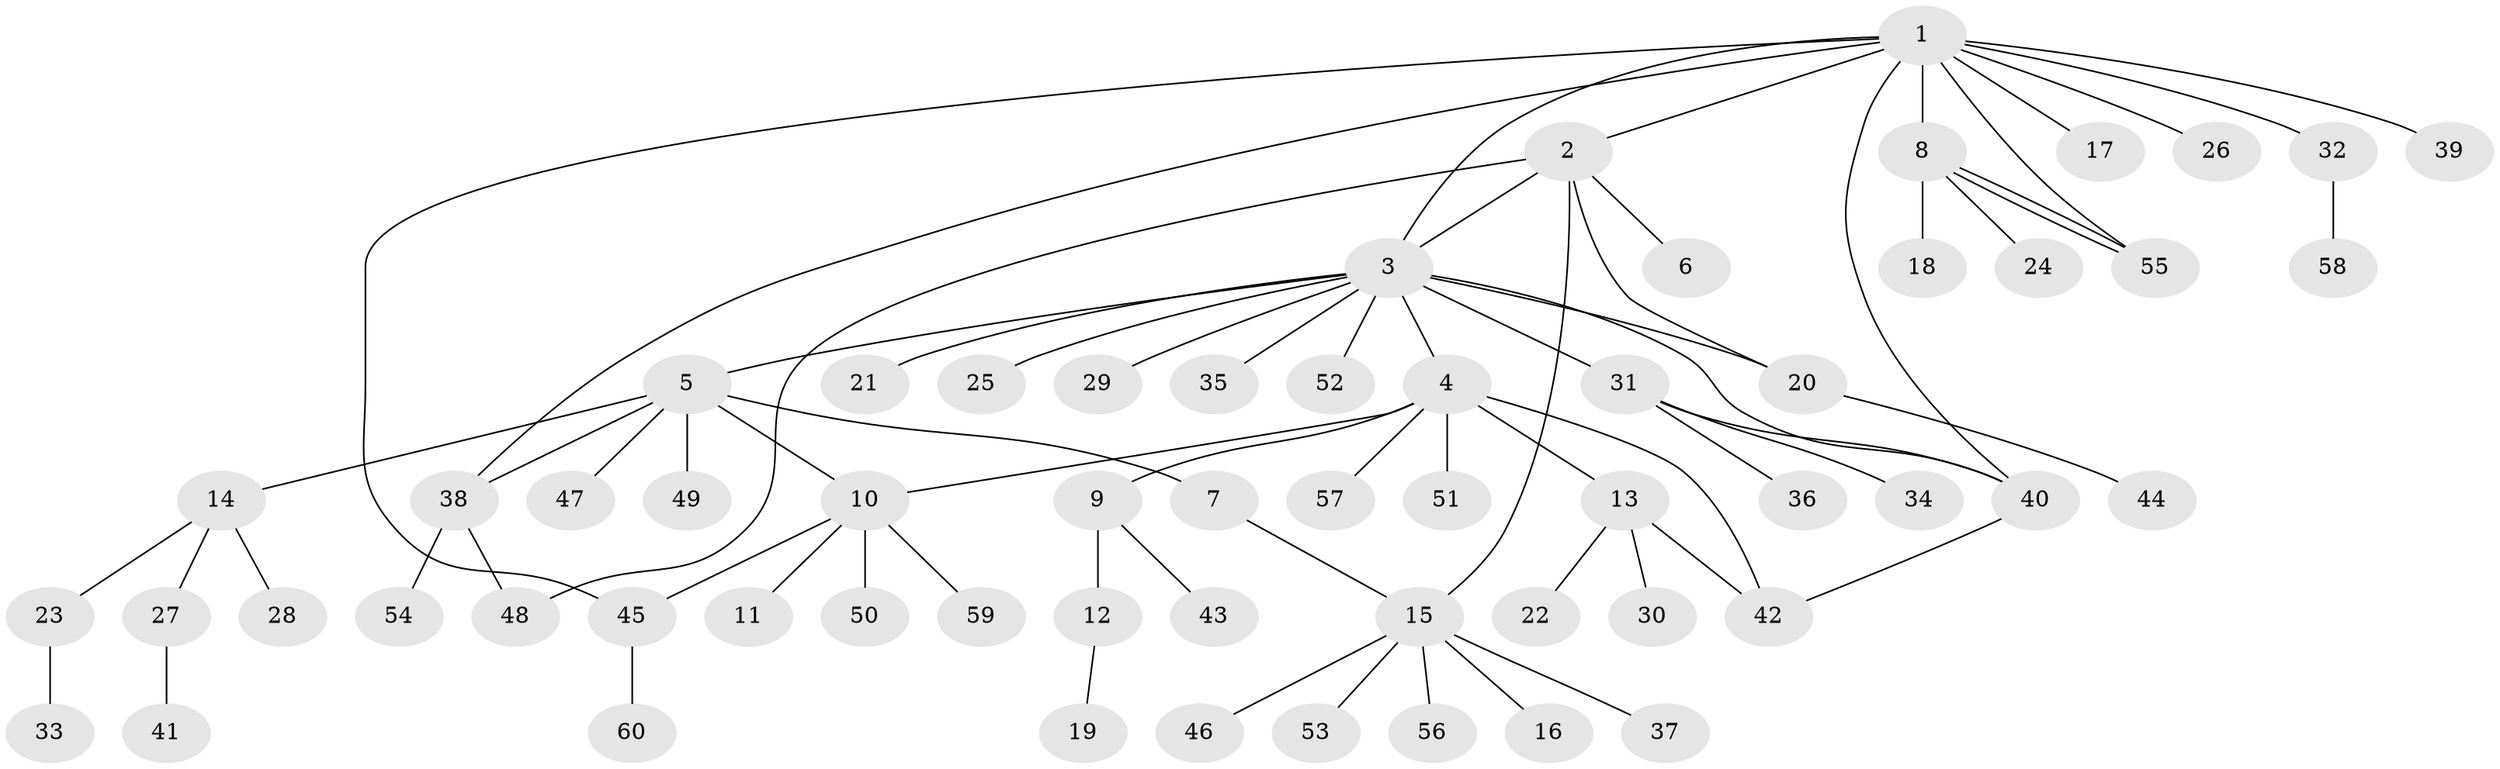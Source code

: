 // coarse degree distribution, {10: 0.046511627906976744, 6: 0.06976744186046512, 9: 0.023255813953488372, 1: 0.6511627906976745, 2: 0.06976744186046512, 3: 0.06976744186046512, 5: 0.046511627906976744, 4: 0.023255813953488372}
// Generated by graph-tools (version 1.1) at 2025/51/02/27/25 19:51:56]
// undirected, 60 vertices, 72 edges
graph export_dot {
graph [start="1"]
  node [color=gray90,style=filled];
  1;
  2;
  3;
  4;
  5;
  6;
  7;
  8;
  9;
  10;
  11;
  12;
  13;
  14;
  15;
  16;
  17;
  18;
  19;
  20;
  21;
  22;
  23;
  24;
  25;
  26;
  27;
  28;
  29;
  30;
  31;
  32;
  33;
  34;
  35;
  36;
  37;
  38;
  39;
  40;
  41;
  42;
  43;
  44;
  45;
  46;
  47;
  48;
  49;
  50;
  51;
  52;
  53;
  54;
  55;
  56;
  57;
  58;
  59;
  60;
  1 -- 2;
  1 -- 3;
  1 -- 8;
  1 -- 17;
  1 -- 26;
  1 -- 32;
  1 -- 38;
  1 -- 39;
  1 -- 40;
  1 -- 45;
  1 -- 55;
  2 -- 3;
  2 -- 6;
  2 -- 15;
  2 -- 20;
  2 -- 48;
  3 -- 4;
  3 -- 5;
  3 -- 20;
  3 -- 21;
  3 -- 25;
  3 -- 29;
  3 -- 31;
  3 -- 35;
  3 -- 40;
  3 -- 52;
  4 -- 9;
  4 -- 10;
  4 -- 13;
  4 -- 42;
  4 -- 51;
  4 -- 57;
  5 -- 7;
  5 -- 10;
  5 -- 14;
  5 -- 38;
  5 -- 47;
  5 -- 49;
  7 -- 15;
  8 -- 18;
  8 -- 24;
  8 -- 55;
  8 -- 55;
  9 -- 12;
  9 -- 43;
  10 -- 11;
  10 -- 45;
  10 -- 50;
  10 -- 59;
  12 -- 19;
  13 -- 22;
  13 -- 30;
  13 -- 42;
  14 -- 23;
  14 -- 27;
  14 -- 28;
  15 -- 16;
  15 -- 37;
  15 -- 46;
  15 -- 53;
  15 -- 56;
  20 -- 44;
  23 -- 33;
  27 -- 41;
  31 -- 34;
  31 -- 36;
  31 -- 40;
  32 -- 58;
  38 -- 48;
  38 -- 54;
  40 -- 42;
  45 -- 60;
}
